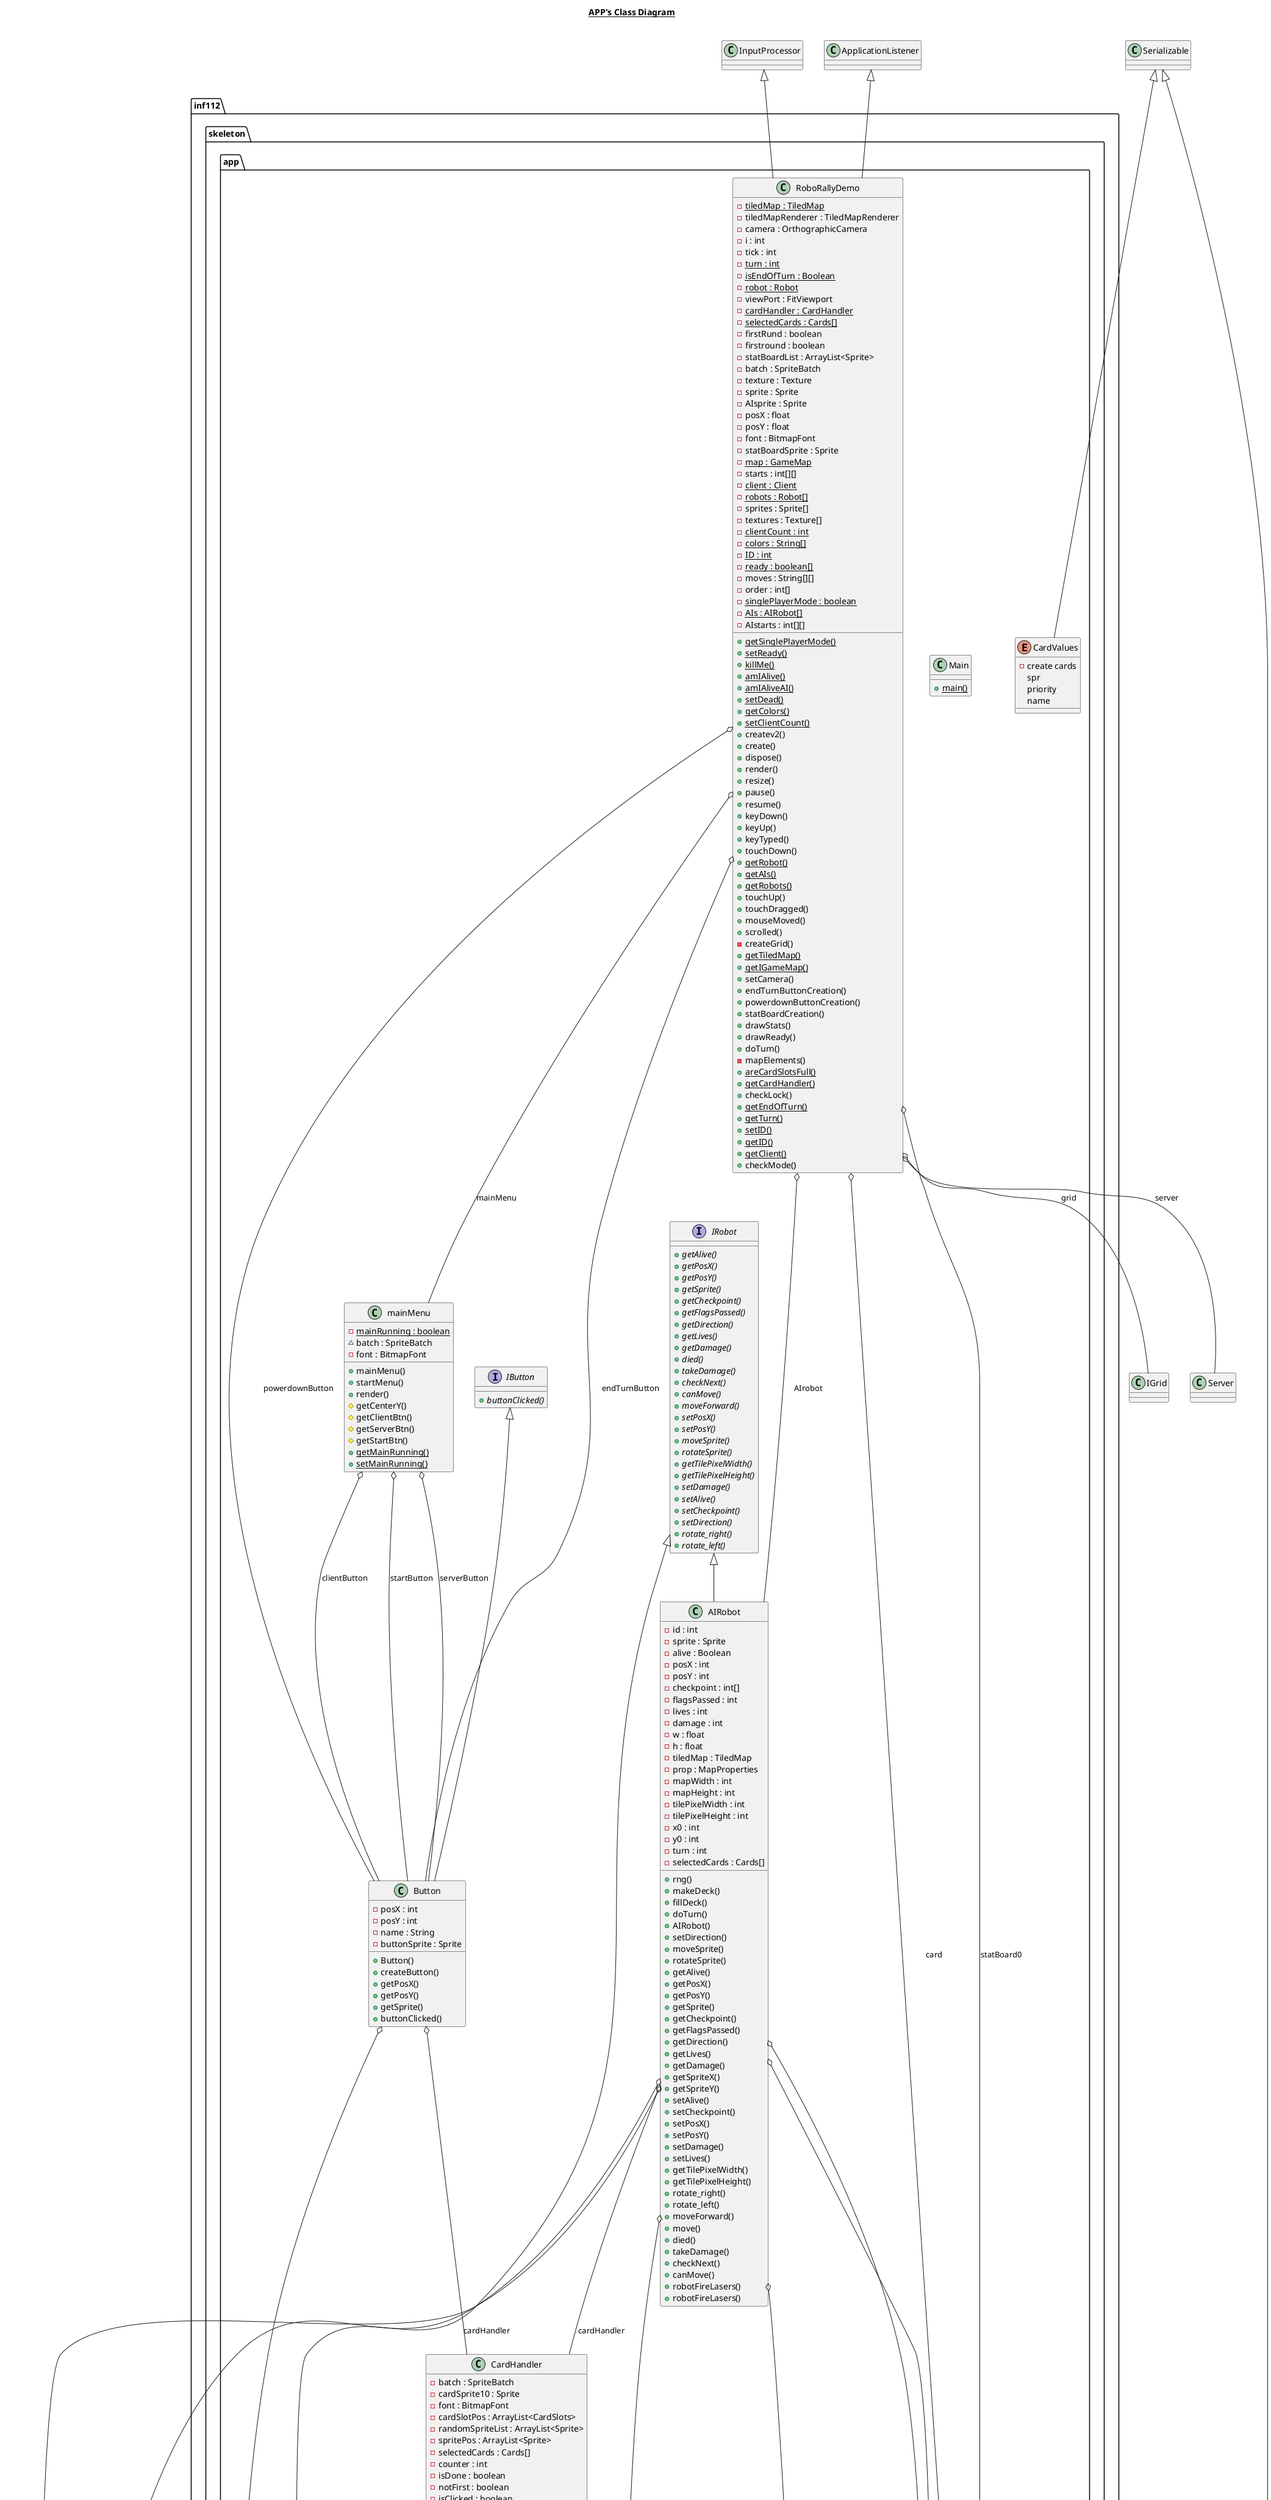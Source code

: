 @startuml

title __APP's Class Diagram__\n

  package inf112.skeleton.app {
    class AIRobot {
        - id : int
        - sprite : Sprite
        - alive : Boolean
        - posX : int
        - posY : int
        - checkpoint : int[]
        - flagsPassed : int
        - lives : int
        - damage : int
        - w : float
        - h : float
        - tiledMap : TiledMap
        - prop : MapProperties
        - mapWidth : int
        - mapHeight : int
        - tilePixelWidth : int
        - tilePixelHeight : int
        - x0 : int
        - y0 : int
        - turn : int
        - selectedCards : Cards[]
        + rng()
        + makeDeck()
        + fillDeck()
        + doTurn()
        + AIRobot()
        + setDirection()
        + moveSprite()
        + rotateSprite()
        + getAlive()
        + getPosX()
        + getPosY()
        + getSprite()
        + getCheckpoint()
        + getFlagsPassed()
        + getDirection()
        + getLives()
        + getDamage()
        + getSpriteX()
        + getSpriteY()
        + setAlive()
        + setCheckpoint()
        + setPosX()
        + setPosY()
        + setDamage()
        + setLives()
        + getTilePixelWidth()
        + getTilePixelHeight()
        + rotate_right()
        + rotate_left()
        + moveForward()
        + move()
        + died()
        + takeDamage()
        + checkNext()
        + canMove()
        + robotFireLasers()
        + robotFireLasers()
    }
  }
  

  package inf112.skeleton.app {
    class Belt {
        + Belt()
        {static} + doBelt()
    }
  }
  

  package inf112.skeleton.app {
    abstract class BeltElement {
        + BeltElement()
        {static} + checkConveyor()
        {static} + canMoveConveyor()
        {static} + moveConveyor()
    }
  }
  

  package inf112.skeleton.app {
    abstract class BoardElement {
        {static} # map : GameMap
        + BoardElement()
        {static} + rotate_right()
        {static} + rotate_left()
    }
  }
  

  package inf112.skeleton.app {
    class Button {
        - posX : int
        - posY : int
        - name : String
        - buttonSprite : Sprite
        + Button()
        + createButton()
        + getPosX()
        + getPosY()
        + getSprite()
        + buttonClicked()
    }
  }
  

  package inf112.skeleton.app {
    class CardHandler {
        - batch : SpriteBatch
        - cardSprite10 : Sprite
        - font : BitmapFont
        - cardSlotPos : ArrayList<CardSlots>
        - randomSpriteList : ArrayList<Sprite>
        - spritePos : ArrayList<Sprite>
        - selectedCards : Cards[]
        - counter : int
        - isDone : boolean
        - notFirst : boolean
        - isClicked : boolean
        - isInside : boolean
        - cardDelt : int
        - cardSlotLock : int
        - lockedList : ArrayList<Sprite>
        - pri : int
        - name : String
        - x : int
        + CardHandler()
        + dragged()
        + letGo()
        + click()
        + crushBug()
        + powerdownCards()
        # getCardCenterX()
        # getCardCenterY()
        # getCardSlotCenterX()
        # getCardSlotCenterY()
        # insideCardSlot()
        + insideCard()
        # setCardSprites()
        + adjustCardLocation()
        - spriteToPri()
        - spriteToName()
        # createInitialDecklist()
        - updateDeckList()
        + extraxtLockedCards()
        # drawCards()
        # createCardSlots()
        # drawCardSlots()
        - getRandomSprite()
        - rng()
        - addSprites()
        # nullyFy()
        + lockDown()
        + getSelectedCards()
        + getSpritePos()
        + setNotFirst()
        + setisDone()
        + getisDone()
        + drawLockedList()
        + setCardDelt()
        + setIsDone()
    }
  }
  

  package inf112.skeleton.app {
    class CardSlots {
        - cardSlotSprite1 : Sprite
        - posX : float
        - posY : float
        + CardSlots()
        + CardSlots()
        + getCardSlotSprite()
        + getPosX()
        + getPosY()
    }
  }
  

  package inf112.skeleton.app {
    enum CardValues {
      - create cards
      spr
      priority
      name
    }
  }
  

  package inf112.skeleton.app {
    class Cards {
        - cardSprite : Sprite
        - defaultPosX : float
        - defaultPosY : float
        - posX : float
        - posY : float
        - name : String
        - priority : int
        + Cards()
        + Cards()
        + getName()
        + getPriority()
        + getCardSprite()
        + getPosX()
        + getPosY()
        + getDefaultPosX()
        + getDefaultPosY()
        + setCardSprite()
    }
  }
  

  package inf112.skeleton.app {
    class Deck {
        {static} - DeckList : ArrayList<Cards>
        + Deck()
        + getDeckList()
    }
  }
  

  package inf112.skeleton.app {
    class ExpressBelt {
        + ExpressBelt()
        {static} + doExpressBelt()
    }
  }
  

  package inf112.skeleton.app {
    interface IButton {
        {abstract} + buttonClicked()
    }
  }
  

  package inf112.skeleton.app {
    interface ICard {
        {abstract} + getCardSprite()
        {abstract} + getPosX()
        {abstract} + getPosY()
        {abstract} + getDefaultPosX()
        {abstract} + getDefaultPosY()
    }
  }
  

  package inf112.skeleton.app {
    interface ICardSlot {
        {abstract} + getCardSlotSprite()
        {abstract} + getPosX()
        {abstract} + getPosY()
    }
  }
  

  package inf112.skeleton.app {
    interface IDeck {
        {abstract} + getDeckList()
    }
  }
  

  package inf112.skeleton.app {
    interface IRobot {
        {abstract} + getAlive()
        {abstract} + getPosX()
        {abstract} + getPosY()
        {abstract} + getSprite()
        {abstract} + getCheckpoint()
        {abstract} + getFlagsPassed()
        {abstract} + getDirection()
        {abstract} + getLives()
        {abstract} + getDamage()
        {abstract} + died()
        {abstract} + takeDamage()
        {abstract} + checkNext()
        {abstract} + canMove()
        {abstract} + moveForward()
        {abstract} + setPosX()
        {abstract} + setPosY()
        {abstract} + moveSprite()
        {abstract} + rotateSprite()
        {abstract} + getTilePixelWidth()
        {abstract} + getTilePixelHeight()
        {abstract} + setDamage()
        {abstract} + setAlive()
        {abstract} + setCheckpoint()
        {abstract} + setDirection()
        {abstract} + rotate_right()
        {abstract} + rotate_left()
    }
  }
  

  package inf112.skeleton.app {
    class Main {
        {static} + main()
    }
  }
  

  package inf112.skeleton.app {
    class RoboRallyDemo {
        {static} - tiledMap : TiledMap
        - tiledMapRenderer : TiledMapRenderer
        - camera : OrthographicCamera
        - i : int
        - tick : int
        {static} - turn : int
        {static} - isEndOfTurn : Boolean
        {static} - robot : Robot
        - viewPort : FitViewport
        {static} - cardHandler : CardHandler
        {static} - selectedCards : Cards[]
        - firstRund : boolean
        - firstround : boolean
        - statBoardList : ArrayList<Sprite>
        - batch : SpriteBatch
        - texture : Texture
        - sprite : Sprite
        - AIsprite : Sprite
        - posX : float
        - posY : float
        - font : BitmapFont
        - statBoardSprite : Sprite
        {static} - map : GameMap
        - starts : int[][]
        {static} - client : Client
        {static} - robots : Robot[]
        - sprites : Sprite[]
        - textures : Texture[]
        {static} - clientCount : int
        {static} - colors : String[]
        {static} - ID : int
        {static} - ready : boolean[]
        - moves : String[][]
        - order : int[]
        {static} - singlePlayerMode : boolean
        {static} - AIs : AIRobot[]
        - AIstarts : int[][]
        {static} + getSinglePlayerMode()
        {static} + setReady()
        {static} + killMe()
        {static} + amIAlive()
        {static} + amIAliveAI()
        {static} + setDead()
        {static} + getColors()
        {static} + setClientCount()
        + createv2()
        + create()
        + dispose()
        + render()
        + resize()
        + pause()
        + resume()
        + keyDown()
        + keyUp()
        + keyTyped()
        + touchDown()
        {static} + getRobot()
        {static} + getAIs()
        {static} + getRobots()
        + touchUp()
        + touchDragged()
        + mouseMoved()
        + scrolled()
        - createGrid()
        {static} + getTiledMap()
        {static} + getIGameMap()
        + setCamera()
        + endTurnButtonCreation()
        + powerdownButtonCreation()
        + statBoardCreation()
        + drawStats()
        + drawReady()
        + doTurn()
        - mapElements()
        {static} + areCardSlotsFull()
        {static} + getCardHandler()
        + checkLock()
        {static} + getEndOfTurn()
        {static} + getTurn()
        {static} + setID()
        {static} + getID()
        {static} + getClient()
        + checkMode()
    }
  }
  

  package inf112.skeleton.app {
    class Robot {
        - sprite : Sprite
        - alive : Boolean
        - posX : int
        - posY : int
        - checkpoint : int[]
        - flagsPassed : int
        - lives : int
        - damage : int
        - w : float
        - h : float
        - tiledMap : TiledMap
        - prop : MapProperties
        - mapWidth : int
        - mapHeight : int
        - tilePixelWidth : int
        - tilePixelHeight : int
        - x0 : int
        - y0 : int
        - turn : int
        - initPowerdown : boolean
        - execPowerdown : boolean
        - indexToBePushed : int
        - willDie : Boolean
        + Robot()
        + Robot()
        + Robot()
        + getAlive()
        + getPosX()
        + getPosY()
        + getSprite()
        + getCheckpoint()
        + getFlagsPassed()
        + getDirection()
        + getLives()
        + getDamage()
        + getSpriteX()
        + getSpriteY()
        + moveSprite()
        + rotateSprite()
        + getTilePixelWidth()
        + getTilePixelHeight()
        + setAlive()
        + setCheckpoint()
        + setFlagsPassed()
        + setDirection()
        + setPosX()
        + setPosY()
        + setDamage()
        + rotate_right()
        + rotate_left()
        + moveForward()
        + move()
        + died()
        + takeDamage()
        + getExecPowerdown()
        + setExecPowerdown()
        + getInitPowerdown()
        + robotFireLasers()
        + setInitPowerdown()
        + doPowerdown()
        + playerCollidesWithPlayer()
        + checkNext()
        + canPush()
        + pushRobot()
        - updateMeOnline()
        + canMove()
    }
  }
  

  package inf112.skeleton.app {
    class Spin {
        ~ Spin()
        {static} + doSpin()
    }
  }
  

  package inf112.skeleton.app {
    class mainMenu {
        {static} - mainRunning : boolean
        ~ batch : SpriteBatch
        - font : BitmapFont
        + mainMenu()
        + startMenu()
        + render()
        # getCenterY()
        # getClientBtn()
        # getServerBtn()
        # getStartBtn()
        {static} + getMainRunning()
        {static} + setMainRunning()
    }
  }
  

  AIRobot -up-|> IRobot
  AIRobot o-- CardHandler : cardHandler
  AIRobot o-- Direction : dir
  AIRobot o-- GameMap : gameMap
  AIRobot o-- Deck : randomDeck
  AIRobot o-- ExpressBelt : ebelt
  AIRobot o-- Belt : belt
  AIRobot o-- Spin : spin
  Belt -up-|> BeltElement
  BeltElement -up-|> BoardElement
  Button -up-|> IButton
  Button o-- CardHandler : cardHandler
  Button o-- Robot : robot
  CardHandler o-- Deck : Deck
  CardHandler o-- Deck : lockedDeck
  CardHandler o-- Cards : clickedCard
  CardHandler o-- Cards : listCard
  CardHandler o-- CardSlots : temp
  CardHandler o-- Robot : robot
  CardHandler o-- IGameMap : map
  CardSlots -up-|> ICardSlot
  CardValues -up-|> Serializable
  Cards -up-|> ICard
  Cards -up-|> Serializable
  Deck -up-|> IDeck
  ExpressBelt -up-|> BeltElement
  RoboRallyDemo -up-|> ApplicationListener
  RoboRallyDemo -up-|> InputProcessor
  RoboRallyDemo o-- Button : endTurnButton
  RoboRallyDemo o-- Button : powerdownButton
  RoboRallyDemo o-- AIRobot : AIrobot
  RoboRallyDemo o-- Cards : statBoard0
  RoboRallyDemo o-- Cards : card
  RoboRallyDemo o-- mainMenu : mainMenu
  RoboRallyDemo o-- IGrid : grid
  RoboRallyDemo o-- Server : server
  Robot -up-|> IRobot
  Robot o-- CardHandler : cardHandler
  Robot o-- Direction : dir
  Robot o-- GameMap : gameMap
  Robot o-- ExpressBelt : ebelt
  Robot o-- Belt : belt
  Robot o-- Spin : spin
  Robot o-- Direction : dirToBePushed
  Spin -up-|> BoardElement
  mainMenu o-- Button : serverButton
  mainMenu o-- Button : clientButton
  mainMenu o-- Button : startButton


right footer


PlantUML diagram generated by SketchIt! (https://bitbucket.org/pmesmeur/sketch.it)
For more information about this tool, please contact philippe.mesmeur@gmail.com
endfooter

@enduml
